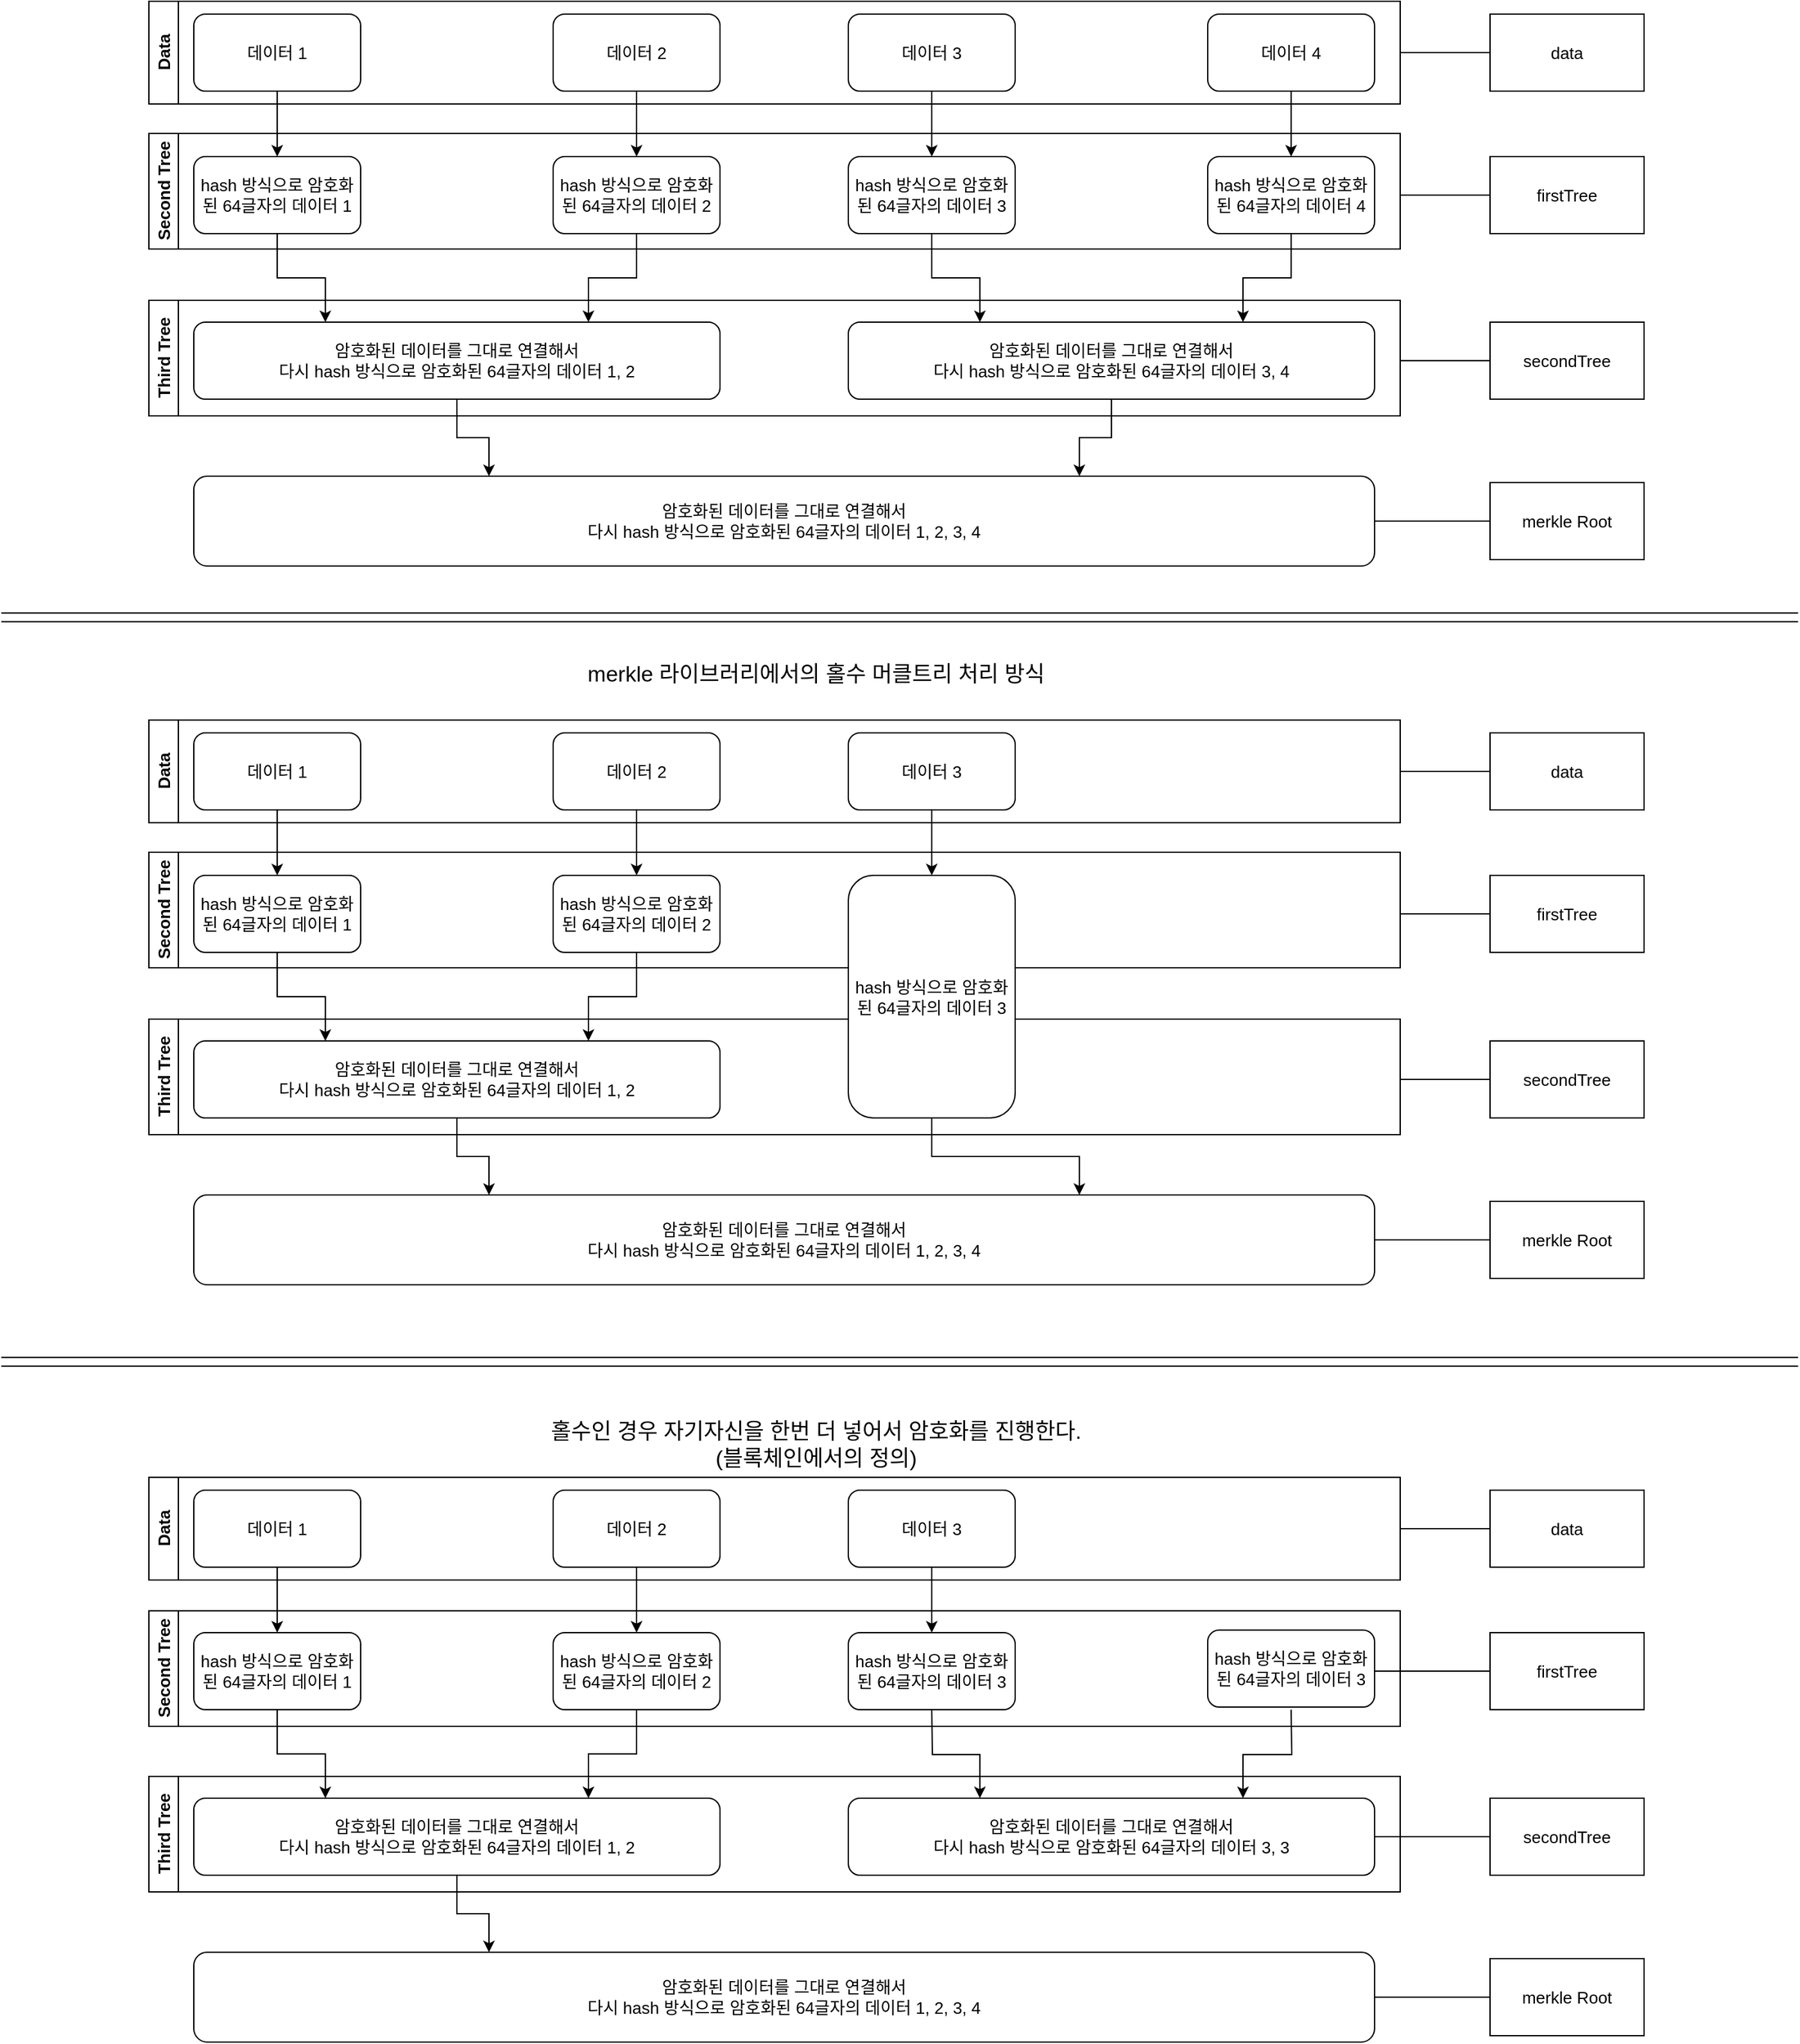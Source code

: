 <mxfile version="20.7.4" type="device"><diagram id="VsLGXzZ_ahI5aLwQ965m" name="페이지-1"><mxGraphModel dx="1590" dy="1038" grid="1" gridSize="10" guides="1" tooltips="1" connect="1" arrows="1" fold="1" page="1" pageScale="1" pageWidth="3300" pageHeight="4681" math="0" shadow="0"><root><mxCell id="0"/><mxCell id="1" parent="0"/><mxCell id="HyxJzaleych634mq4ydZ-6" value="" style="edgeStyle=orthogonalEdgeStyle;rounded=0;orthogonalLoop=1;jettySize=auto;html=1;fontSize=13;" edge="1" parent="1" source="HyxJzaleych634mq4ydZ-4" target="HyxJzaleych634mq4ydZ-5"><mxGeometry relative="1" as="geometry"/></mxCell><mxCell id="HyxJzaleych634mq4ydZ-4" value="데이터 2" style="rounded=1;whiteSpace=wrap;html=1;fontSize=13;" vertex="1" parent="1"><mxGeometry x="430" y="60" width="130" height="60" as="geometry"/></mxCell><mxCell id="HyxJzaleych634mq4ydZ-12" style="edgeStyle=orthogonalEdgeStyle;rounded=0;orthogonalLoop=1;jettySize=auto;html=1;exitX=0.5;exitY=1;exitDx=0;exitDy=0;entryX=0.75;entryY=0;entryDx=0;entryDy=0;fontSize=13;" edge="1" parent="1" source="HyxJzaleych634mq4ydZ-5" target="HyxJzaleych634mq4ydZ-10"><mxGeometry relative="1" as="geometry"/></mxCell><mxCell id="HyxJzaleych634mq4ydZ-5" value="hash 방식으로 암호화된 64글자의 데이터 2" style="rounded=1;whiteSpace=wrap;html=1;fontSize=13;" vertex="1" parent="1"><mxGeometry x="430" y="171" width="130" height="60" as="geometry"/></mxCell><mxCell id="HyxJzaleych634mq4ydZ-7" value="" style="edgeStyle=orthogonalEdgeStyle;rounded=0;orthogonalLoop=1;jettySize=auto;html=1;fontSize=13;" edge="1" parent="1" source="HyxJzaleych634mq4ydZ-8" target="HyxJzaleych634mq4ydZ-9"><mxGeometry relative="1" as="geometry"/></mxCell><mxCell id="HyxJzaleych634mq4ydZ-8" value="데이터 1" style="rounded=1;whiteSpace=wrap;html=1;fontSize=13;" vertex="1" parent="1"><mxGeometry x="150" y="60" width="130" height="60" as="geometry"/></mxCell><mxCell id="HyxJzaleych634mq4ydZ-11" value="" style="edgeStyle=orthogonalEdgeStyle;rounded=0;orthogonalLoop=1;jettySize=auto;html=1;entryX=0.25;entryY=0;entryDx=0;entryDy=0;fontSize=13;" edge="1" parent="1" source="HyxJzaleych634mq4ydZ-9" target="HyxJzaleych634mq4ydZ-10"><mxGeometry relative="1" as="geometry"/></mxCell><mxCell id="HyxJzaleych634mq4ydZ-9" value="hash 방식으로 암호화된 64글자의 데이터 1" style="rounded=1;whiteSpace=wrap;html=1;fontSize=13;" vertex="1" parent="1"><mxGeometry x="150" y="171" width="130" height="60" as="geometry"/></mxCell><mxCell id="HyxJzaleych634mq4ydZ-24" style="edgeStyle=orthogonalEdgeStyle;rounded=0;orthogonalLoop=1;jettySize=auto;html=1;exitX=0.5;exitY=1;exitDx=0;exitDy=0;entryX=0.25;entryY=0;entryDx=0;entryDy=0;fontSize=13;" edge="1" parent="1" source="HyxJzaleych634mq4ydZ-10" target="HyxJzaleych634mq4ydZ-22"><mxGeometry relative="1" as="geometry"/></mxCell><mxCell id="HyxJzaleych634mq4ydZ-10" value="암호화된 데이터를 그대로 연결해서&lt;br style=&quot;font-size: 13px;&quot;&gt;다시 hash 방식으로 암호화된 64글자의 데이터 1, 2" style="rounded=1;whiteSpace=wrap;html=1;fontSize=13;" vertex="1" parent="1"><mxGeometry x="150" y="300" width="410" height="60" as="geometry"/></mxCell><mxCell id="HyxJzaleych634mq4ydZ-13" value="" style="edgeStyle=orthogonalEdgeStyle;rounded=0;orthogonalLoop=1;jettySize=auto;html=1;fontSize=13;" edge="1" parent="1" source="HyxJzaleych634mq4ydZ-14" target="HyxJzaleych634mq4ydZ-16"><mxGeometry relative="1" as="geometry"/></mxCell><mxCell id="HyxJzaleych634mq4ydZ-14" value="데이터 4" style="rounded=1;whiteSpace=wrap;html=1;fontSize=13;" vertex="1" parent="1"><mxGeometry x="940" y="60" width="130" height="60" as="geometry"/></mxCell><mxCell id="HyxJzaleych634mq4ydZ-15" style="edgeStyle=orthogonalEdgeStyle;rounded=0;orthogonalLoop=1;jettySize=auto;html=1;exitX=0.5;exitY=1;exitDx=0;exitDy=0;entryX=0.75;entryY=0;entryDx=0;entryDy=0;fontSize=13;" edge="1" parent="1" source="HyxJzaleych634mq4ydZ-16" target="HyxJzaleych634mq4ydZ-21"><mxGeometry relative="1" as="geometry"/></mxCell><mxCell id="HyxJzaleych634mq4ydZ-16" value="hash 방식으로 암호화된 64글자의 데이터 4" style="rounded=1;whiteSpace=wrap;html=1;fontSize=13;" vertex="1" parent="1"><mxGeometry x="940" y="171" width="130" height="60" as="geometry"/></mxCell><mxCell id="HyxJzaleych634mq4ydZ-17" value="" style="edgeStyle=orthogonalEdgeStyle;rounded=0;orthogonalLoop=1;jettySize=auto;html=1;fontSize=13;" edge="1" parent="1" source="HyxJzaleych634mq4ydZ-18" target="HyxJzaleych634mq4ydZ-20"><mxGeometry relative="1" as="geometry"/></mxCell><mxCell id="HyxJzaleych634mq4ydZ-18" value="데이터 3" style="rounded=1;whiteSpace=wrap;html=1;fontSize=13;" vertex="1" parent="1"><mxGeometry x="660" y="60" width="130" height="60" as="geometry"/></mxCell><mxCell id="HyxJzaleych634mq4ydZ-19" value="" style="edgeStyle=orthogonalEdgeStyle;rounded=0;orthogonalLoop=1;jettySize=auto;html=1;entryX=0.25;entryY=0;entryDx=0;entryDy=0;fontSize=13;" edge="1" parent="1" source="HyxJzaleych634mq4ydZ-20" target="HyxJzaleych634mq4ydZ-21"><mxGeometry relative="1" as="geometry"/></mxCell><mxCell id="HyxJzaleych634mq4ydZ-20" value="hash 방식으로 암호화된 64글자의 데이터 3" style="rounded=1;whiteSpace=wrap;html=1;fontSize=13;" vertex="1" parent="1"><mxGeometry x="660" y="171" width="130" height="60" as="geometry"/></mxCell><mxCell id="HyxJzaleych634mq4ydZ-23" style="edgeStyle=orthogonalEdgeStyle;rounded=0;orthogonalLoop=1;jettySize=auto;html=1;exitX=0.5;exitY=1;exitDx=0;exitDy=0;entryX=0.75;entryY=0;entryDx=0;entryDy=0;fontSize=13;" edge="1" parent="1" source="HyxJzaleych634mq4ydZ-21" target="HyxJzaleych634mq4ydZ-22"><mxGeometry relative="1" as="geometry"/></mxCell><mxCell id="HyxJzaleych634mq4ydZ-21" value="암호화된 데이터를 그대로 연결해서&lt;br style=&quot;font-size: 13px;&quot;&gt;다시 hash 방식으로 암호화된 64글자의 데이터 3, 4" style="rounded=1;whiteSpace=wrap;html=1;fontSize=13;" vertex="1" parent="1"><mxGeometry x="660" y="300" width="410" height="60" as="geometry"/></mxCell><mxCell id="HyxJzaleych634mq4ydZ-22" value="암호화된 데이터를 그대로 연결해서&lt;br style=&quot;font-size: 13px;&quot;&gt;다시 hash 방식으로 암호화된 64글자의 데이터 1, 2, 3, 4" style="rounded=1;whiteSpace=wrap;html=1;fontSize=13;" vertex="1" parent="1"><mxGeometry x="150" y="420" width="920" height="70" as="geometry"/></mxCell><mxCell id="HyxJzaleych634mq4ydZ-27" value="merkle Root" style="rounded=0;whiteSpace=wrap;html=1;fontSize=13;" vertex="1" parent="1"><mxGeometry x="1160" y="425" width="120" height="60" as="geometry"/></mxCell><mxCell id="HyxJzaleych634mq4ydZ-28" value="" style="endArrow=none;html=1;rounded=0;exitX=1;exitY=0.5;exitDx=0;exitDy=0;entryX=0;entryY=0.5;entryDx=0;entryDy=0;fontSize=13;" edge="1" parent="1" source="HyxJzaleych634mq4ydZ-22" target="HyxJzaleych634mq4ydZ-27"><mxGeometry width="50" height="50" relative="1" as="geometry"><mxPoint x="1040" y="560" as="sourcePoint"/><mxPoint x="1090" y="510" as="targetPoint"/></mxGeometry></mxCell><mxCell id="HyxJzaleych634mq4ydZ-30" value="Second Tree" style="swimlane;horizontal=0;whiteSpace=wrap;html=1;fontSize=13;" vertex="1" parent="1"><mxGeometry x="115" y="153" width="975" height="90" as="geometry"/></mxCell><mxCell id="HyxJzaleych634mq4ydZ-31" value="Third Tree" style="swimlane;horizontal=0;whiteSpace=wrap;html=1;fontSize=13;" vertex="1" parent="1"><mxGeometry x="115" y="283" width="975" height="90" as="geometry"/></mxCell><mxCell id="HyxJzaleych634mq4ydZ-32" value="Data" style="swimlane;horizontal=0;whiteSpace=wrap;html=1;fontSize=13;" vertex="1" parent="1"><mxGeometry x="115" y="50" width="975" height="80" as="geometry"/></mxCell><mxCell id="HyxJzaleych634mq4ydZ-33" value="secondTree" style="rounded=0;whiteSpace=wrap;html=1;fontSize=13;" vertex="1" parent="1"><mxGeometry x="1160" y="300" width="120" height="60" as="geometry"/></mxCell><mxCell id="HyxJzaleych634mq4ydZ-34" value="" style="endArrow=none;html=1;rounded=0;entryX=0;entryY=0.5;entryDx=0;entryDy=0;fontSize=13;" edge="1" parent="1" target="HyxJzaleych634mq4ydZ-33"><mxGeometry width="50" height="50" relative="1" as="geometry"><mxPoint x="1090" y="330" as="sourcePoint"/><mxPoint x="1090" y="385" as="targetPoint"/></mxGeometry></mxCell><mxCell id="HyxJzaleych634mq4ydZ-35" value="firstTree" style="rounded=0;whiteSpace=wrap;html=1;fontSize=13;" vertex="1" parent="1"><mxGeometry x="1160" y="171" width="120" height="60" as="geometry"/></mxCell><mxCell id="HyxJzaleych634mq4ydZ-36" value="" style="endArrow=none;html=1;rounded=0;entryX=0;entryY=0.5;entryDx=0;entryDy=0;fontSize=13;" edge="1" parent="1" target="HyxJzaleych634mq4ydZ-35"><mxGeometry width="50" height="50" relative="1" as="geometry"><mxPoint x="1090" y="201" as="sourcePoint"/><mxPoint x="1090" y="256" as="targetPoint"/></mxGeometry></mxCell><mxCell id="HyxJzaleych634mq4ydZ-37" value="data" style="rounded=0;whiteSpace=wrap;html=1;fontSize=13;" vertex="1" parent="1"><mxGeometry x="1160" y="60" width="120" height="60" as="geometry"/></mxCell><mxCell id="HyxJzaleych634mq4ydZ-38" value="" style="endArrow=none;html=1;rounded=0;entryX=0;entryY=0.5;entryDx=0;entryDy=0;fontSize=13;" edge="1" parent="1" target="HyxJzaleych634mq4ydZ-37"><mxGeometry width="50" height="50" relative="1" as="geometry"><mxPoint x="1090" y="90" as="sourcePoint"/><mxPoint x="1090" y="145" as="targetPoint"/></mxGeometry></mxCell><mxCell id="HyxJzaleych634mq4ydZ-39" value="" style="edgeStyle=orthogonalEdgeStyle;rounded=0;orthogonalLoop=1;jettySize=auto;html=1;fontSize=13;" edge="1" parent="1" source="HyxJzaleych634mq4ydZ-40" target="HyxJzaleych634mq4ydZ-42"><mxGeometry relative="1" as="geometry"/></mxCell><mxCell id="HyxJzaleych634mq4ydZ-40" value="데이터 2" style="rounded=1;whiteSpace=wrap;html=1;fontSize=13;" vertex="1" parent="1"><mxGeometry x="430" y="620" width="130" height="60" as="geometry"/></mxCell><mxCell id="HyxJzaleych634mq4ydZ-41" style="edgeStyle=orthogonalEdgeStyle;rounded=0;orthogonalLoop=1;jettySize=auto;html=1;exitX=0.5;exitY=1;exitDx=0;exitDy=0;entryX=0.75;entryY=0;entryDx=0;entryDy=0;fontSize=13;" edge="1" parent="1" source="HyxJzaleych634mq4ydZ-42" target="HyxJzaleych634mq4ydZ-48"><mxGeometry relative="1" as="geometry"/></mxCell><mxCell id="HyxJzaleych634mq4ydZ-42" value="hash 방식으로 암호화된 64글자의 데이터 2" style="rounded=1;whiteSpace=wrap;html=1;fontSize=13;" vertex="1" parent="1"><mxGeometry x="430" y="731" width="130" height="60" as="geometry"/></mxCell><mxCell id="HyxJzaleych634mq4ydZ-43" value="" style="edgeStyle=orthogonalEdgeStyle;rounded=0;orthogonalLoop=1;jettySize=auto;html=1;fontSize=13;" edge="1" parent="1" source="HyxJzaleych634mq4ydZ-44" target="HyxJzaleych634mq4ydZ-46"><mxGeometry relative="1" as="geometry"/></mxCell><mxCell id="HyxJzaleych634mq4ydZ-44" value="데이터 1" style="rounded=1;whiteSpace=wrap;html=1;fontSize=13;" vertex="1" parent="1"><mxGeometry x="150" y="620" width="130" height="60" as="geometry"/></mxCell><mxCell id="HyxJzaleych634mq4ydZ-45" value="" style="edgeStyle=orthogonalEdgeStyle;rounded=0;orthogonalLoop=1;jettySize=auto;html=1;entryX=0.25;entryY=0;entryDx=0;entryDy=0;fontSize=13;" edge="1" parent="1" source="HyxJzaleych634mq4ydZ-46" target="HyxJzaleych634mq4ydZ-48"><mxGeometry relative="1" as="geometry"/></mxCell><mxCell id="HyxJzaleych634mq4ydZ-46" value="hash 방식으로 암호화된 64글자의 데이터 1" style="rounded=1;whiteSpace=wrap;html=1;fontSize=13;" vertex="1" parent="1"><mxGeometry x="150" y="731" width="130" height="60" as="geometry"/></mxCell><mxCell id="HyxJzaleych634mq4ydZ-47" style="edgeStyle=orthogonalEdgeStyle;rounded=0;orthogonalLoop=1;jettySize=auto;html=1;exitX=0.5;exitY=1;exitDx=0;exitDy=0;entryX=0.25;entryY=0;entryDx=0;entryDy=0;fontSize=13;" edge="1" parent="1" source="HyxJzaleych634mq4ydZ-48" target="HyxJzaleych634mq4ydZ-59"><mxGeometry relative="1" as="geometry"/></mxCell><mxCell id="HyxJzaleych634mq4ydZ-48" value="암호화된 데이터를 그대로 연결해서&lt;br style=&quot;font-size: 13px;&quot;&gt;다시 hash 방식으로 암호화된 64글자의 데이터 1, 2" style="rounded=1;whiteSpace=wrap;html=1;fontSize=13;" vertex="1" parent="1"><mxGeometry x="150" y="860" width="410" height="60" as="geometry"/></mxCell><mxCell id="HyxJzaleych634mq4ydZ-53" value="" style="edgeStyle=orthogonalEdgeStyle;rounded=0;orthogonalLoop=1;jettySize=auto;html=1;fontSize=13;" edge="1" parent="1" source="HyxJzaleych634mq4ydZ-54" target="HyxJzaleych634mq4ydZ-56"><mxGeometry relative="1" as="geometry"/></mxCell><mxCell id="HyxJzaleych634mq4ydZ-54" value="데이터 3" style="rounded=1;whiteSpace=wrap;html=1;fontSize=13;" vertex="1" parent="1"><mxGeometry x="660" y="620" width="130" height="60" as="geometry"/></mxCell><mxCell id="HyxJzaleych634mq4ydZ-137" style="edgeStyle=orthogonalEdgeStyle;rounded=0;orthogonalLoop=1;jettySize=auto;html=1;exitX=0.5;exitY=1;exitDx=0;exitDy=0;entryX=0.75;entryY=0;entryDx=0;entryDy=0;fontSize=17;" edge="1" parent="1" source="HyxJzaleych634mq4ydZ-56" target="HyxJzaleych634mq4ydZ-59"><mxGeometry relative="1" as="geometry"><Array as="points"><mxPoint x="725" y="950"/><mxPoint x="840" y="950"/></Array></mxGeometry></mxCell><mxCell id="HyxJzaleych634mq4ydZ-59" value="암호화된 데이터를 그대로 연결해서&lt;br style=&quot;font-size: 13px;&quot;&gt;다시 hash 방식으로 암호화된 64글자의 데이터 1, 2, 3, 4" style="rounded=1;whiteSpace=wrap;html=1;fontSize=13;" vertex="1" parent="1"><mxGeometry x="150" y="980" width="920" height="70" as="geometry"/></mxCell><mxCell id="HyxJzaleych634mq4ydZ-60" value="merkle Root" style="rounded=0;whiteSpace=wrap;html=1;fontSize=13;" vertex="1" parent="1"><mxGeometry x="1160" y="985" width="120" height="60" as="geometry"/></mxCell><mxCell id="HyxJzaleych634mq4ydZ-61" value="" style="endArrow=none;html=1;rounded=0;exitX=1;exitY=0.5;exitDx=0;exitDy=0;entryX=0;entryY=0.5;entryDx=0;entryDy=0;fontSize=13;" edge="1" parent="1" source="HyxJzaleych634mq4ydZ-59" target="HyxJzaleych634mq4ydZ-60"><mxGeometry width="50" height="50" relative="1" as="geometry"><mxPoint x="1040" y="1120" as="sourcePoint"/><mxPoint x="1090" y="1070" as="targetPoint"/></mxGeometry></mxCell><mxCell id="HyxJzaleych634mq4ydZ-62" value="Second Tree" style="swimlane;horizontal=0;whiteSpace=wrap;html=1;fontSize=13;" vertex="1" parent="1"><mxGeometry x="115" y="713" width="975" height="90" as="geometry"/></mxCell><mxCell id="HyxJzaleych634mq4ydZ-63" value="Third Tree" style="swimlane;horizontal=0;whiteSpace=wrap;html=1;fontSize=13;" vertex="1" parent="1"><mxGeometry x="115" y="843" width="975" height="90" as="geometry"/></mxCell><mxCell id="HyxJzaleych634mq4ydZ-64" value="Data" style="swimlane;horizontal=0;whiteSpace=wrap;html=1;fontSize=13;" vertex="1" parent="1"><mxGeometry x="115" y="610" width="975" height="80" as="geometry"/></mxCell><mxCell id="HyxJzaleych634mq4ydZ-65" value="secondTree" style="rounded=0;whiteSpace=wrap;html=1;fontSize=13;" vertex="1" parent="1"><mxGeometry x="1160" y="860" width="120" height="60" as="geometry"/></mxCell><mxCell id="HyxJzaleych634mq4ydZ-66" value="" style="endArrow=none;html=1;rounded=0;entryX=0;entryY=0.5;entryDx=0;entryDy=0;fontSize=13;" edge="1" parent="1" target="HyxJzaleych634mq4ydZ-65"><mxGeometry width="50" height="50" relative="1" as="geometry"><mxPoint x="1090" y="890" as="sourcePoint"/><mxPoint x="1090" y="945" as="targetPoint"/></mxGeometry></mxCell><mxCell id="HyxJzaleych634mq4ydZ-67" value="firstTree" style="rounded=0;whiteSpace=wrap;html=1;fontSize=13;" vertex="1" parent="1"><mxGeometry x="1160" y="731" width="120" height="60" as="geometry"/></mxCell><mxCell id="HyxJzaleych634mq4ydZ-68" value="" style="endArrow=none;html=1;rounded=0;entryX=0;entryY=0.5;entryDx=0;entryDy=0;fontSize=13;" edge="1" parent="1" target="HyxJzaleych634mq4ydZ-67"><mxGeometry width="50" height="50" relative="1" as="geometry"><mxPoint x="1090" y="761" as="sourcePoint"/><mxPoint x="1090" y="816" as="targetPoint"/></mxGeometry></mxCell><mxCell id="HyxJzaleych634mq4ydZ-69" value="data" style="rounded=0;whiteSpace=wrap;html=1;fontSize=13;" vertex="1" parent="1"><mxGeometry x="1160" y="620" width="120" height="60" as="geometry"/></mxCell><mxCell id="HyxJzaleych634mq4ydZ-70" value="" style="endArrow=none;html=1;rounded=0;entryX=0;entryY=0.5;entryDx=0;entryDy=0;fontSize=13;" edge="1" parent="1" target="HyxJzaleych634mq4ydZ-69"><mxGeometry width="50" height="50" relative="1" as="geometry"><mxPoint x="1090" y="650" as="sourcePoint"/><mxPoint x="1090" y="705" as="targetPoint"/></mxGeometry></mxCell><mxCell id="HyxJzaleych634mq4ydZ-77" value="merkle 라이브러리에서의 홀수 머클트리 처리 방식" style="text;html=1;strokeColor=none;fillColor=none;align=center;verticalAlign=middle;whiteSpace=wrap;rounded=0;fontSize=17;" vertex="1" parent="1"><mxGeometry x="400" y="560" width="470" height="30" as="geometry"/></mxCell><mxCell id="HyxJzaleych634mq4ydZ-107" value="" style="edgeStyle=orthogonalEdgeStyle;rounded=0;orthogonalLoop=1;jettySize=auto;html=1;fontSize=13;" edge="1" parent="1" source="HyxJzaleych634mq4ydZ-108" target="HyxJzaleych634mq4ydZ-110"><mxGeometry relative="1" as="geometry"/></mxCell><mxCell id="HyxJzaleych634mq4ydZ-108" value="데이터 2" style="rounded=1;whiteSpace=wrap;html=1;fontSize=13;" vertex="1" parent="1"><mxGeometry x="430" y="1210" width="130" height="60" as="geometry"/></mxCell><mxCell id="HyxJzaleych634mq4ydZ-109" style="edgeStyle=orthogonalEdgeStyle;rounded=0;orthogonalLoop=1;jettySize=auto;html=1;exitX=0.5;exitY=1;exitDx=0;exitDy=0;entryX=0.75;entryY=0;entryDx=0;entryDy=0;fontSize=13;" edge="1" parent="1" source="HyxJzaleych634mq4ydZ-110" target="HyxJzaleych634mq4ydZ-116"><mxGeometry relative="1" as="geometry"/></mxCell><mxCell id="HyxJzaleych634mq4ydZ-110" value="hash 방식으로 암호화된 64글자의 데이터 2" style="rounded=1;whiteSpace=wrap;html=1;fontSize=13;" vertex="1" parent="1"><mxGeometry x="430" y="1321" width="130" height="60" as="geometry"/></mxCell><mxCell id="HyxJzaleych634mq4ydZ-111" value="" style="edgeStyle=orthogonalEdgeStyle;rounded=0;orthogonalLoop=1;jettySize=auto;html=1;fontSize=13;" edge="1" parent="1" source="HyxJzaleych634mq4ydZ-112" target="HyxJzaleych634mq4ydZ-114"><mxGeometry relative="1" as="geometry"/></mxCell><mxCell id="HyxJzaleych634mq4ydZ-112" value="데이터 1" style="rounded=1;whiteSpace=wrap;html=1;fontSize=13;" vertex="1" parent="1"><mxGeometry x="150" y="1210" width="130" height="60" as="geometry"/></mxCell><mxCell id="HyxJzaleych634mq4ydZ-113" value="" style="edgeStyle=orthogonalEdgeStyle;rounded=0;orthogonalLoop=1;jettySize=auto;html=1;entryX=0.25;entryY=0;entryDx=0;entryDy=0;fontSize=13;" edge="1" parent="1" source="HyxJzaleych634mq4ydZ-114" target="HyxJzaleych634mq4ydZ-116"><mxGeometry relative="1" as="geometry"/></mxCell><mxCell id="HyxJzaleych634mq4ydZ-114" value="hash 방식으로 암호화된 64글자의 데이터 1" style="rounded=1;whiteSpace=wrap;html=1;fontSize=13;" vertex="1" parent="1"><mxGeometry x="150" y="1321" width="130" height="60" as="geometry"/></mxCell><mxCell id="HyxJzaleych634mq4ydZ-115" style="edgeStyle=orthogonalEdgeStyle;rounded=0;orthogonalLoop=1;jettySize=auto;html=1;exitX=0.5;exitY=1;exitDx=0;exitDy=0;entryX=0.25;entryY=0;entryDx=0;entryDy=0;fontSize=13;" edge="1" parent="1" source="HyxJzaleych634mq4ydZ-116" target="HyxJzaleych634mq4ydZ-120"><mxGeometry relative="1" as="geometry"/></mxCell><mxCell id="HyxJzaleych634mq4ydZ-116" value="암호화된 데이터를 그대로 연결해서&lt;br style=&quot;font-size: 13px;&quot;&gt;다시 hash 방식으로 암호화된 64글자의 데이터 1, 2" style="rounded=1;whiteSpace=wrap;html=1;fontSize=13;" vertex="1" parent="1"><mxGeometry x="150" y="1450" width="410" height="60" as="geometry"/></mxCell><mxCell id="HyxJzaleych634mq4ydZ-117" value="" style="edgeStyle=orthogonalEdgeStyle;rounded=0;orthogonalLoop=1;jettySize=auto;html=1;fontSize=13;" edge="1" parent="1" source="HyxJzaleych634mq4ydZ-118" target="HyxJzaleych634mq4ydZ-119"><mxGeometry relative="1" as="geometry"/></mxCell><mxCell id="HyxJzaleych634mq4ydZ-118" value="데이터 3" style="rounded=1;whiteSpace=wrap;html=1;fontSize=13;" vertex="1" parent="1"><mxGeometry x="660" y="1210" width="130" height="60" as="geometry"/></mxCell><mxCell id="HyxJzaleych634mq4ydZ-119" value="hash 방식으로 암호화된 64글자의 데이터 3" style="rounded=1;whiteSpace=wrap;html=1;fontSize=13;" vertex="1" parent="1"><mxGeometry x="660" y="1321" width="130" height="60" as="geometry"/></mxCell><mxCell id="HyxJzaleych634mq4ydZ-120" value="암호화된 데이터를 그대로 연결해서&lt;br style=&quot;font-size: 13px;&quot;&gt;다시 hash 방식으로 암호화된 64글자의 데이터 1, 2, 3, 4" style="rounded=1;whiteSpace=wrap;html=1;fontSize=13;" vertex="1" parent="1"><mxGeometry x="150" y="1570" width="920" height="70" as="geometry"/></mxCell><mxCell id="HyxJzaleych634mq4ydZ-121" value="merkle Root" style="rounded=0;whiteSpace=wrap;html=1;fontSize=13;" vertex="1" parent="1"><mxGeometry x="1160" y="1575" width="120" height="60" as="geometry"/></mxCell><mxCell id="HyxJzaleych634mq4ydZ-122" value="" style="endArrow=none;html=1;rounded=0;exitX=1;exitY=0.5;exitDx=0;exitDy=0;entryX=0;entryY=0.5;entryDx=0;entryDy=0;fontSize=13;" edge="1" parent="1" source="HyxJzaleych634mq4ydZ-120" target="HyxJzaleych634mq4ydZ-121"><mxGeometry width="50" height="50" relative="1" as="geometry"><mxPoint x="1040" y="1710" as="sourcePoint"/><mxPoint x="1090" y="1660" as="targetPoint"/></mxGeometry></mxCell><mxCell id="HyxJzaleych634mq4ydZ-123" value="Second Tree" style="swimlane;horizontal=0;whiteSpace=wrap;html=1;fontSize=13;" vertex="1" parent="1"><mxGeometry x="115" y="1304" width="975" height="90" as="geometry"/></mxCell><mxCell id="HyxJzaleych634mq4ydZ-124" value="hash 방식으로 암호화된 64글자의 데이터 3" style="rounded=1;whiteSpace=wrap;html=1;fontSize=13;" vertex="1" parent="HyxJzaleych634mq4ydZ-123"><mxGeometry x="825" y="15" width="130" height="60" as="geometry"/></mxCell><mxCell id="HyxJzaleych634mq4ydZ-125" value="Third Tree" style="swimlane;horizontal=0;whiteSpace=wrap;html=1;fontSize=13;" vertex="1" parent="1"><mxGeometry x="115" y="1433" width="975" height="90" as="geometry"/></mxCell><mxCell id="HyxJzaleych634mq4ydZ-126" style="edgeStyle=orthogonalEdgeStyle;rounded=0;orthogonalLoop=1;jettySize=auto;html=1;exitX=0.5;exitY=1;exitDx=0;exitDy=0;entryX=0.75;entryY=0;entryDx=0;entryDy=0;fontSize=13;" edge="1" parent="HyxJzaleych634mq4ydZ-125" target="HyxJzaleych634mq4ydZ-128"><mxGeometry relative="1" as="geometry"><mxPoint x="890" y="-52.0" as="sourcePoint"/></mxGeometry></mxCell><mxCell id="HyxJzaleych634mq4ydZ-127" value="" style="edgeStyle=orthogonalEdgeStyle;rounded=0;orthogonalLoop=1;jettySize=auto;html=1;entryX=0.25;entryY=0;entryDx=0;entryDy=0;fontSize=13;" edge="1" parent="HyxJzaleych634mq4ydZ-125" target="HyxJzaleych634mq4ydZ-128"><mxGeometry relative="1" as="geometry"><mxPoint x="610" y="-52.0" as="sourcePoint"/></mxGeometry></mxCell><mxCell id="HyxJzaleych634mq4ydZ-128" value="암호화된 데이터를 그대로 연결해서&lt;br style=&quot;font-size: 13px;&quot;&gt;다시 hash 방식으로 암호화된 64글자의 데이터 3, 3" style="rounded=1;whiteSpace=wrap;html=1;fontSize=13;" vertex="1" parent="HyxJzaleych634mq4ydZ-125"><mxGeometry x="545" y="17" width="410" height="60" as="geometry"/></mxCell><mxCell id="HyxJzaleych634mq4ydZ-129" value="Data" style="swimlane;horizontal=0;whiteSpace=wrap;html=1;fontSize=13;" vertex="1" parent="1"><mxGeometry x="115" y="1200" width="975" height="80" as="geometry"/></mxCell><mxCell id="HyxJzaleych634mq4ydZ-130" value="secondTree" style="rounded=0;whiteSpace=wrap;html=1;fontSize=13;" vertex="1" parent="1"><mxGeometry x="1160" y="1450" width="120" height="60" as="geometry"/></mxCell><mxCell id="HyxJzaleych634mq4ydZ-131" value="" style="endArrow=none;html=1;rounded=0;exitX=1;exitY=0.5;exitDx=0;exitDy=0;entryX=0;entryY=0.5;entryDx=0;entryDy=0;fontSize=13;" edge="1" parent="1" target="HyxJzaleych634mq4ydZ-130"><mxGeometry width="50" height="50" relative="1" as="geometry"><mxPoint x="1070" y="1480" as="sourcePoint"/><mxPoint x="1090" y="1535" as="targetPoint"/></mxGeometry></mxCell><mxCell id="HyxJzaleych634mq4ydZ-132" value="firstTree" style="rounded=0;whiteSpace=wrap;html=1;fontSize=13;" vertex="1" parent="1"><mxGeometry x="1160" y="1321" width="120" height="60" as="geometry"/></mxCell><mxCell id="HyxJzaleych634mq4ydZ-133" value="" style="endArrow=none;html=1;rounded=0;exitX=1;exitY=0.5;exitDx=0;exitDy=0;entryX=0;entryY=0.5;entryDx=0;entryDy=0;fontSize=13;" edge="1" parent="1" target="HyxJzaleych634mq4ydZ-132"><mxGeometry width="50" height="50" relative="1" as="geometry"><mxPoint x="1070" y="1351.0" as="sourcePoint"/><mxPoint x="1090" y="1406" as="targetPoint"/></mxGeometry></mxCell><mxCell id="HyxJzaleych634mq4ydZ-134" value="data" style="rounded=0;whiteSpace=wrap;html=1;fontSize=13;" vertex="1" parent="1"><mxGeometry x="1160" y="1210" width="120" height="60" as="geometry"/></mxCell><mxCell id="HyxJzaleych634mq4ydZ-135" value="" style="endArrow=none;html=1;rounded=0;entryX=0;entryY=0.5;entryDx=0;entryDy=0;fontSize=13;" edge="1" parent="1" target="HyxJzaleych634mq4ydZ-134"><mxGeometry width="50" height="50" relative="1" as="geometry"><mxPoint x="1090" y="1240" as="sourcePoint"/><mxPoint x="1090" y="1295" as="targetPoint"/></mxGeometry></mxCell><mxCell id="HyxJzaleych634mq4ydZ-136" value="홀수인 경우 자기자신을 한번 더 넣어서 암호화를 진행한다.&lt;br&gt;(블록체인에서의 정의)" style="text;html=1;strokeColor=none;fillColor=none;align=center;verticalAlign=middle;whiteSpace=wrap;rounded=0;fontSize=17;" vertex="1" parent="1"><mxGeometry x="400" y="1160" width="470" height="30" as="geometry"/></mxCell><mxCell id="HyxJzaleych634mq4ydZ-56" value="hash 방식으로 암호화된 64글자의 데이터 3" style="rounded=1;whiteSpace=wrap;html=1;fontSize=13;" vertex="1" parent="1"><mxGeometry x="660" y="731" width="130" height="189" as="geometry"/></mxCell><mxCell id="HyxJzaleych634mq4ydZ-138" value="" style="shape=link;html=1;rounded=0;fontSize=17;width=6.667;" edge="1" parent="1"><mxGeometry width="100" relative="1" as="geometry"><mxPoint y="530" as="sourcePoint"/><mxPoint x="1400" y="530" as="targetPoint"/></mxGeometry></mxCell><mxCell id="HyxJzaleych634mq4ydZ-139" value="" style="shape=link;html=1;rounded=0;fontSize=17;width=6.667;" edge="1" parent="1"><mxGeometry width="100" relative="1" as="geometry"><mxPoint y="1110" as="sourcePoint"/><mxPoint x="1400" y="1110" as="targetPoint"/></mxGeometry></mxCell></root></mxGraphModel></diagram></mxfile>